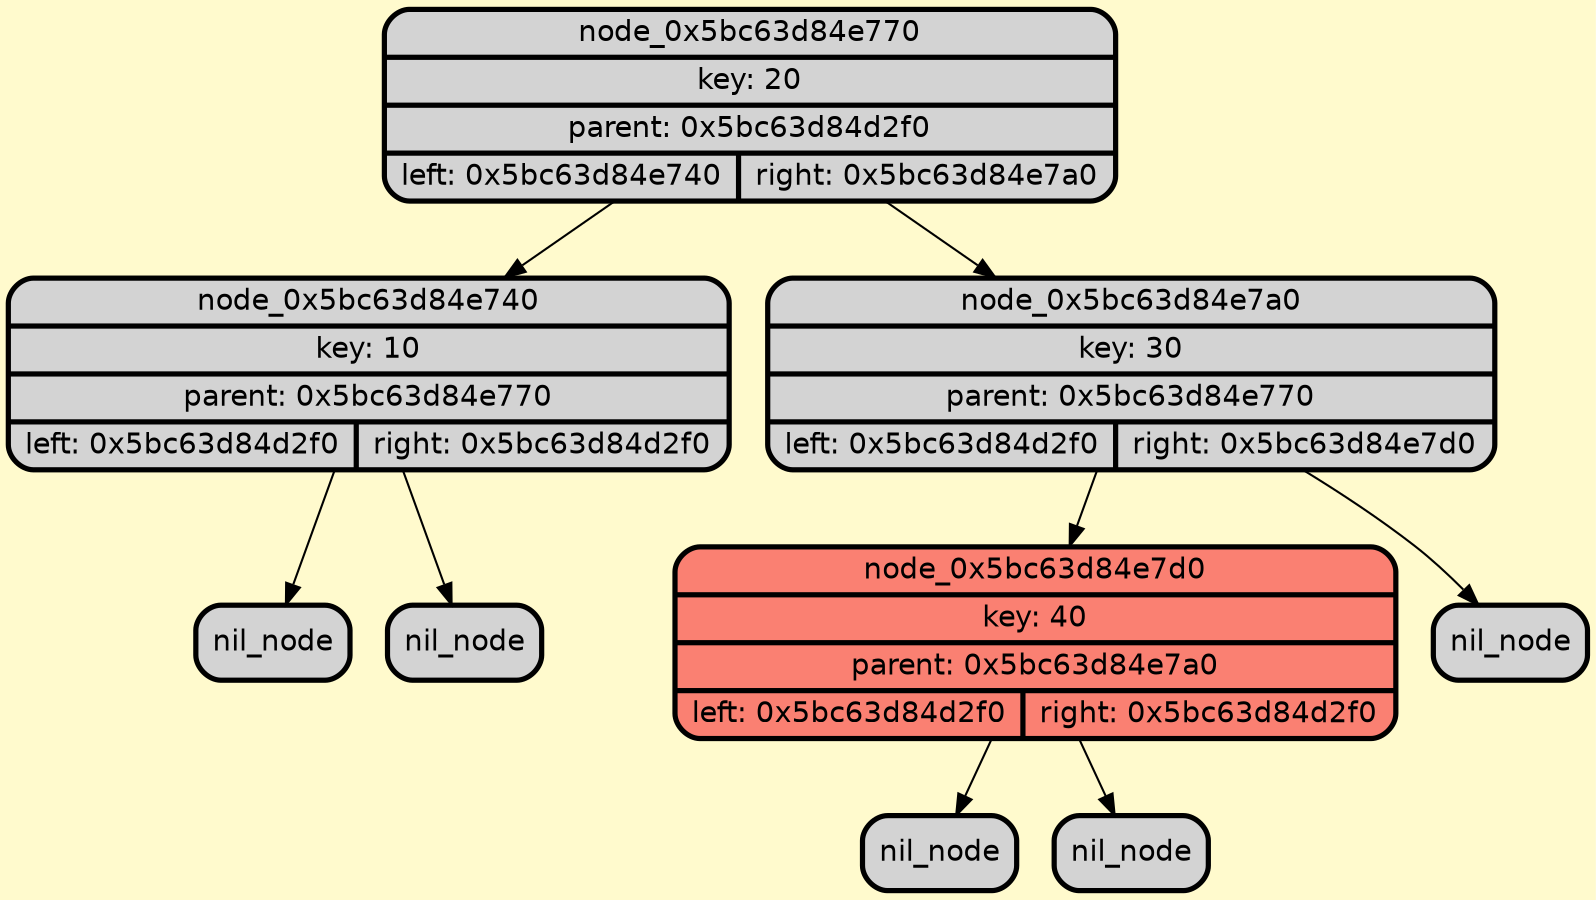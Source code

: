 digraph G {
    rankdir=TB;
    node [style=filled, fontname="Helvetica", fontcolor=darkblue, fillcolor=peachpuff, color="#252A34", penwidth=2.5];
    bgcolor="lemonchiffon";

    node_0x5bc63d84e770[shape=Mrecord; style=filled; fillcolor=lightgray; color="#000000"; fontcolor="#000000"; label="{ node_0x5bc63d84e770 | key: 20 | parent: 0x5bc63d84d2f0| { left: 0x5bc63d84e740 | right: 0x5bc63d84e7a0 } }"];
    node_0x5bc63d84e740[shape=Mrecord; style=filled; fillcolor=lightgray; color="#000000"; fontcolor="#000000"; label="{ node_0x5bc63d84e740 | key: 10 | parent: 0x5bc63d84e770| { left: 0x5bc63d84d2f0 | right: 0x5bc63d84d2f0 } }"];
    node_0x5bc63d84e7a0[shape=Mrecord; style=filled; fillcolor=lightgray; color="#000000"; fontcolor="#000000"; label="{ node_0x5bc63d84e7a0 | key: 30 | parent: 0x5bc63d84e770| { left: 0x5bc63d84d2f0 | right: 0x5bc63d84e7d0 } }"];
    node_0x5bc63d84e7d0[shape=Mrecord; style=filled; fillcolor=salmon; color="#000000"; fontcolor="#000000"; label="{ node_0x5bc63d84e7d0 | key: 40 | parent: 0x5bc63d84e7a0| { left: 0x5bc63d84d2f0 | right: 0x5bc63d84d2f0 } }"];

    node_0x5bc63d84e770 -> node_0x5bc63d84e740;
    node_0x5bc63d84e770 -> node_0x5bc63d84e7a0;
    nil_0x5bc63d84e740_L [shape=Mrecord; style=filled; fillcolor=lightgray; color="#000000"; fontcolor="#000000"; label="nil_node"];
    node_0x5bc63d84e740 -> nil_0x5bc63d84e740_L;
    nil_0x5bc63d84e740_R [shape=Mrecord; style=filled; fillcolor=lightgray; color="#000000"; fontcolor="#000000"; label="nil_node"];
    node_0x5bc63d84e740 -> nil_0x5bc63d84e740_R;
    nil_0x5bc63d84e7a0_L [shape=Mrecord; style=filled; fillcolor=lightgray; color="#000000"; fontcolor="#000000"; label="nil_node"];
    node_0x5bc63d84e7a0 -> nil_0x5bc63d84e7a0_L;
    node_0x5bc63d84e7a0 -> node_0x5bc63d84e7d0;
    nil_0x5bc63d84e7d0_L [shape=Mrecord; style=filled; fillcolor=lightgray; color="#000000"; fontcolor="#000000"; label="nil_node"];
    node_0x5bc63d84e7d0 -> nil_0x5bc63d84e7d0_L;
    nil_0x5bc63d84e7d0_R [shape=Mrecord; style=filled; fillcolor=lightgray; color="#000000"; fontcolor="#000000"; label="nil_node"];
    node_0x5bc63d84e7d0 -> nil_0x5bc63d84e7d0_R;
}
